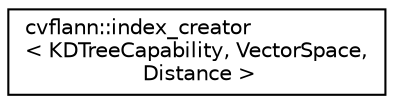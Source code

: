 digraph "Graphical Class Hierarchy"
{
 // LATEX_PDF_SIZE
  edge [fontname="Helvetica",fontsize="10",labelfontname="Helvetica",labelfontsize="10"];
  node [fontname="Helvetica",fontsize="10",shape=record];
  rankdir="LR";
  Node0 [label="cvflann::index_creator\l\< KDTreeCapability, VectorSpace,\l Distance \>",height=0.2,width=0.4,color="black", fillcolor="white", style="filled",URL="$structcvflann_1_1index__creator.html",tooltip=" "];
}
